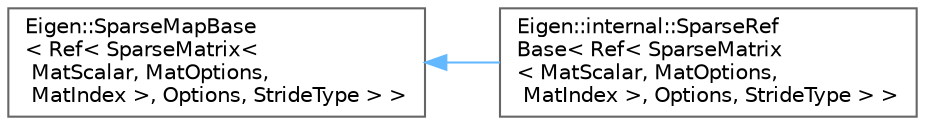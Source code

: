 digraph "Graphical Class Hierarchy"
{
 // LATEX_PDF_SIZE
  bgcolor="transparent";
  edge [fontname=Helvetica,fontsize=10,labelfontname=Helvetica,labelfontsize=10];
  node [fontname=Helvetica,fontsize=10,shape=box,height=0.2,width=0.4];
  rankdir="LR";
  Node0 [id="Node000000",label="Eigen::SparseMapBase\l\< Ref\< SparseMatrix\<\l MatScalar, MatOptions,\l MatIndex \>, Options, StrideType \> \>",height=0.2,width=0.4,color="grey40", fillcolor="white", style="filled",URL="$classEigen_1_1SparseMapBase.html",tooltip=" "];
  Node0 -> Node1 [id="edge1298_Node000000_Node000001",dir="back",color="steelblue1",style="solid",tooltip=" "];
  Node1 [id="Node000001",label="Eigen::internal::SparseRef\lBase\< Ref\< SparseMatrix\l\< MatScalar, MatOptions,\l MatIndex \>, Options, StrideType \> \>",height=0.2,width=0.4,color="grey40", fillcolor="white", style="filled",URL="$classEigen_1_1internal_1_1SparseRefBase.html",tooltip=" "];
}
